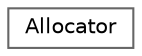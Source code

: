 digraph "Graphical Class Hierarchy"
{
 // LATEX_PDF_SIZE
  bgcolor="transparent";
  edge [fontname=Helvetica,fontsize=10,labelfontname=Helvetica,labelfontsize=10];
  node [fontname=Helvetica,fontsize=10,shape=box,height=0.2,width=0.4];
  rankdir="LR";
  Node0 [id="Node000000",label="Allocator",height=0.2,width=0.4,color="grey40", fillcolor="white", style="filled",URL="$classrapidjson_1_1_allocator.html",tooltip="Concept for allocating, resizing and freeing memory block."];
}
